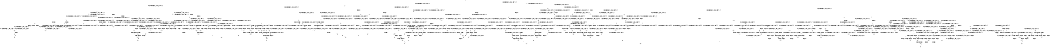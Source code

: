 digraph BCG {
size = "7, 10.5";
center = TRUE;
node [shape = circle];
0 [peripheries = 2];
0 -> 1 [label = "EX !0 !ATOMIC_EXCH_BRANCH (1, +1, TRUE, +0, 3, TRUE) !{0, 1, 2}"];
0 -> 2 [label = "EX !2 !ATOMIC_EXCH_BRANCH (1, +0, TRUE, +0, 1, TRUE) !{0, 1, 2}"];
0 -> 3 [label = "EX !1 !ATOMIC_EXCH_BRANCH (1, +1, TRUE, +1, 1, FALSE) !{0, 1, 2}"];
0 -> 4 [label = "EX !0 !ATOMIC_EXCH_BRANCH (1, +1, TRUE, +0, 3, TRUE) !{0, 1, 2}"];
1 -> 5 [label = "EX !2 !ATOMIC_EXCH_BRANCH (1, +0, TRUE, +0, 1, FALSE) !{0, 1, 2}"];
1 -> 6 [label = "EX !1 !ATOMIC_EXCH_BRANCH (1, +1, TRUE, +1, 1, TRUE) !{0, 1, 2}"];
1 -> 7 [label = "TERMINATE !0"];
2 -> 2 [label = "EX !2 !ATOMIC_EXCH_BRANCH (1, +0, TRUE, +0, 1, TRUE) !{0, 1, 2}"];
2 -> 8 [label = "EX !0 !ATOMIC_EXCH_BRANCH (1, +1, TRUE, +0, 3, TRUE) !{0, 1, 2}"];
2 -> 9 [label = "EX !1 !ATOMIC_EXCH_BRANCH (1, +1, TRUE, +1, 1, FALSE) !{0, 1, 2}"];
2 -> 10 [label = "EX !0 !ATOMIC_EXCH_BRANCH (1, +1, TRUE, +0, 3, TRUE) !{0, 1, 2}"];
3 -> 11 [label = "EX !0 !ATOMIC_EXCH_BRANCH (1, +1, TRUE, +0, 3, FALSE) !{0, 1, 2}"];
3 -> 12 [label = "EX !2 !ATOMIC_EXCH_BRANCH (1, +0, TRUE, +0, 1, FALSE) !{0, 1, 2}"];
3 -> 13 [label = "TERMINATE !1"];
3 -> 14 [label = "EX !0 !ATOMIC_EXCH_BRANCH (1, +1, TRUE, +0, 3, FALSE) !{0, 1, 2}"];
4 -> 15 [label = "EX !1 !ATOMIC_EXCH_BRANCH (1, +1, TRUE, +1, 1, TRUE) !{0, 1, 2}"];
4 -> 16 [label = "EX !2 !ATOMIC_EXCH_BRANCH (1, +0, TRUE, +0, 1, FALSE) !{0, 1, 2}"];
4 -> 17 [label = "EX !1 !ATOMIC_EXCH_BRANCH (1, +1, TRUE, +1, 1, TRUE) !{0, 1, 2}"];
4 -> 18 [label = "TERMINATE !0"];
5 -> 19 [label = "EX !1 !ATOMIC_EXCH_BRANCH (1, +1, TRUE, +1, 1, FALSE) !{0, 1, 2}"];
5 -> 20 [label = "TERMINATE !0"];
5 -> 21 [label = "TERMINATE !2"];
6 -> 6 [label = "EX !1 !ATOMIC_EXCH_BRANCH (1, +1, TRUE, +1, 1, TRUE) !{0, 1, 2}"];
6 -> 22 [label = "EX !2 !ATOMIC_EXCH_BRANCH (1, +0, TRUE, +0, 1, FALSE) !{0, 1, 2}"];
6 -> 23 [label = "TERMINATE !0"];
7 -> 24 [label = "EX !2 !ATOMIC_EXCH_BRANCH (1, +0, TRUE, +0, 1, FALSE) !{1, 2}"];
7 -> 25 [label = "EX !1 !ATOMIC_EXCH_BRANCH (1, +1, TRUE, +1, 1, TRUE) !{1, 2}"];
7 -> 26 [label = "EX !1 !ATOMIC_EXCH_BRANCH (1, +1, TRUE, +1, 1, TRUE) !{1, 2}"];
8 -> 5 [label = "EX !2 !ATOMIC_EXCH_BRANCH (1, +0, TRUE, +0, 1, FALSE) !{0, 1, 2}"];
8 -> 27 [label = "EX !1 !ATOMIC_EXCH_BRANCH (1, +1, TRUE, +1, 1, TRUE) !{0, 1, 2}"];
8 -> 28 [label = "TERMINATE !0"];
9 -> 12 [label = "EX !2 !ATOMIC_EXCH_BRANCH (1, +0, TRUE, +0, 1, FALSE) !{0, 1, 2}"];
9 -> 29 [label = "EX !0 !ATOMIC_EXCH_BRANCH (1, +1, TRUE, +0, 3, FALSE) !{0, 1, 2}"];
9 -> 30 [label = "TERMINATE !1"];
9 -> 31 [label = "EX !0 !ATOMIC_EXCH_BRANCH (1, +1, TRUE, +0, 3, FALSE) !{0, 1, 2}"];
10 -> 32 [label = "EX !1 !ATOMIC_EXCH_BRANCH (1, +1, TRUE, +1, 1, TRUE) !{0, 1, 2}"];
10 -> 16 [label = "EX !2 !ATOMIC_EXCH_BRANCH (1, +0, TRUE, +0, 1, FALSE) !{0, 1, 2}"];
10 -> 33 [label = "EX !1 !ATOMIC_EXCH_BRANCH (1, +1, TRUE, +1, 1, TRUE) !{0, 1, 2}"];
10 -> 34 [label = "TERMINATE !0"];
11 -> 35 [label = "EX !0 !ATOMIC_EXCH_BRANCH (1, +0, FALSE, +1, 1, TRUE) !{0, 1, 2}"];
11 -> 36 [label = "EX !2 !ATOMIC_EXCH_BRANCH (1, +0, TRUE, +0, 1, FALSE) !{0, 1, 2}"];
11 -> 37 [label = "TERMINATE !1"];
11 -> 38 [label = "EX !0 !ATOMIC_EXCH_BRANCH (1, +0, FALSE, +1, 1, TRUE) !{0, 1, 2}"];
12 -> 19 [label = "EX !0 !ATOMIC_EXCH_BRANCH (1, +1, TRUE, +0, 3, TRUE) !{0, 1, 2}"];
12 -> 39 [label = "TERMINATE !2"];
12 -> 40 [label = "TERMINATE !1"];
12 -> 41 [label = "EX !0 !ATOMIC_EXCH_BRANCH (1, +1, TRUE, +0, 3, TRUE) !{0, 1, 2}"];
13 -> 42 [label = "EX !0 !ATOMIC_EXCH_BRANCH (1, +1, TRUE, +0, 3, FALSE) !{0, 2}"];
13 -> 43 [label = "EX !2 !ATOMIC_EXCH_BRANCH (1, +0, TRUE, +0, 1, FALSE) !{0, 2}"];
13 -> 44 [label = "EX !0 !ATOMIC_EXCH_BRANCH (1, +1, TRUE, +0, 3, FALSE) !{0, 2}"];
14 -> 38 [label = "EX !0 !ATOMIC_EXCH_BRANCH (1, +0, FALSE, +1, 1, TRUE) !{0, 1, 2}"];
14 -> 45 [label = "EX !2 !ATOMIC_EXCH_BRANCH (1, +0, TRUE, +0, 1, FALSE) !{0, 1, 2}"];
14 -> 46 [label = "TERMINATE !1"];
15 -> 47 [label = "EX !2 !ATOMIC_EXCH_BRANCH (1, +0, TRUE, +0, 1, FALSE) !{0, 1, 2}"];
15 -> 15 [label = "EX !1 !ATOMIC_EXCH_BRANCH (1, +1, TRUE, +1, 1, TRUE) !{0, 1, 2}"];
15 -> 48 [label = "EX !2 !ATOMIC_EXCH_BRANCH (1, +0, TRUE, +0, 1, FALSE) !{0, 1, 2}"];
15 -> 49 [label = "TERMINATE !0"];
16 -> 50 [label = "EX !1 !ATOMIC_EXCH_BRANCH (1, +1, TRUE, +1, 1, FALSE) !{0, 1, 2}"];
16 -> 41 [label = "EX !1 !ATOMIC_EXCH_BRANCH (1, +1, TRUE, +1, 1, FALSE) !{0, 1, 2}"];
16 -> 51 [label = "TERMINATE !0"];
16 -> 52 [label = "TERMINATE !2"];
17 -> 15 [label = "EX !1 !ATOMIC_EXCH_BRANCH (1, +1, TRUE, +1, 1, TRUE) !{0, 1, 2}"];
17 -> 17 [label = "EX !1 !ATOMIC_EXCH_BRANCH (1, +1, TRUE, +1, 1, TRUE) !{0, 1, 2}"];
17 -> 53 [label = "EX !2 !ATOMIC_EXCH_BRANCH (1, +0, TRUE, +0, 1, FALSE) !{0, 1, 2}"];
17 -> 54 [label = "TERMINATE !0"];
18 -> 55 [label = "EX !2 !ATOMIC_EXCH_BRANCH (1, +0, TRUE, +0, 1, FALSE) !{1, 2}"];
18 -> 56 [label = "EX !1 !ATOMIC_EXCH_BRANCH (1, +1, TRUE, +1, 1, TRUE) !{1, 2}"];
19 -> 57 [label = "TERMINATE !0"];
19 -> 58 [label = "TERMINATE !2"];
19 -> 59 [label = "TERMINATE !1"];
20 -> 60 [label = "EX !1 !ATOMIC_EXCH_BRANCH (1, +1, TRUE, +1, 1, FALSE) !{1, 2}"];
20 -> 61 [label = "TERMINATE !2"];
20 -> 62 [label = "EX !1 !ATOMIC_EXCH_BRANCH (1, +1, TRUE, +1, 1, FALSE) !{1, 2}"];
21 -> 63 [label = "EX !1 !ATOMIC_EXCH_BRANCH (1, +1, TRUE, +1, 1, FALSE) !{0, 1}"];
21 -> 61 [label = "TERMINATE !0"];
22 -> 19 [label = "EX !1 !ATOMIC_EXCH_BRANCH (1, +1, TRUE, +1, 1, FALSE) !{0, 1, 2}"];
22 -> 64 [label = "TERMINATE !0"];
22 -> 65 [label = "TERMINATE !2"];
23 -> 25 [label = "EX !1 !ATOMIC_EXCH_BRANCH (1, +1, TRUE, +1, 1, TRUE) !{1, 2}"];
23 -> 66 [label = "EX !2 !ATOMIC_EXCH_BRANCH (1, +0, TRUE, +0, 1, FALSE) !{1, 2}"];
23 -> 26 [label = "EX !1 !ATOMIC_EXCH_BRANCH (1, +1, TRUE, +1, 1, TRUE) !{1, 2}"];
24 -> 60 [label = "EX !1 !ATOMIC_EXCH_BRANCH (1, +1, TRUE, +1, 1, FALSE) !{1, 2}"];
24 -> 61 [label = "TERMINATE !2"];
24 -> 62 [label = "EX !1 !ATOMIC_EXCH_BRANCH (1, +1, TRUE, +1, 1, FALSE) !{1, 2}"];
25 -> 25 [label = "EX !1 !ATOMIC_EXCH_BRANCH (1, +1, TRUE, +1, 1, TRUE) !{1, 2}"];
25 -> 66 [label = "EX !2 !ATOMIC_EXCH_BRANCH (1, +0, TRUE, +0, 1, FALSE) !{1, 2}"];
25 -> 26 [label = "EX !1 !ATOMIC_EXCH_BRANCH (1, +1, TRUE, +1, 1, TRUE) !{1, 2}"];
26 -> 67 [label = "EX !2 !ATOMIC_EXCH_BRANCH (1, +0, TRUE, +0, 1, FALSE) !{1, 2}"];
26 -> 26 [label = "EX !1 !ATOMIC_EXCH_BRANCH (1, +1, TRUE, +1, 1, TRUE) !{1, 2}"];
26 -> 68 [label = "EX !2 !ATOMIC_EXCH_BRANCH (1, +0, TRUE, +0, 1, FALSE) !{1, 2}"];
27 -> 27 [label = "EX !1 !ATOMIC_EXCH_BRANCH (1, +1, TRUE, +1, 1, TRUE) !{0, 1, 2}"];
27 -> 22 [label = "EX !2 !ATOMIC_EXCH_BRANCH (1, +0, TRUE, +0, 1, FALSE) !{0, 1, 2}"];
27 -> 69 [label = "TERMINATE !0"];
28 -> 24 [label = "EX !2 !ATOMIC_EXCH_BRANCH (1, +0, TRUE, +0, 1, FALSE) !{1, 2}"];
28 -> 70 [label = "EX !1 !ATOMIC_EXCH_BRANCH (1, +1, TRUE, +1, 1, TRUE) !{1, 2}"];
28 -> 71 [label = "EX !1 !ATOMIC_EXCH_BRANCH (1, +1, TRUE, +1, 1, TRUE) !{1, 2}"];
29 -> 72 [label = "EX !0 !ATOMIC_EXCH_BRANCH (1, +0, FALSE, +1, 1, TRUE) !{0, 1, 2}"];
29 -> 36 [label = "EX !2 !ATOMIC_EXCH_BRANCH (1, +0, TRUE, +0, 1, FALSE) !{0, 1, 2}"];
29 -> 73 [label = "TERMINATE !1"];
29 -> 74 [label = "EX !0 !ATOMIC_EXCH_BRANCH (1, +0, FALSE, +1, 1, TRUE) !{0, 1, 2}"];
30 -> 43 [label = "EX !2 !ATOMIC_EXCH_BRANCH (1, +0, TRUE, +0, 1, FALSE) !{0, 2}"];
30 -> 75 [label = "EX !0 !ATOMIC_EXCH_BRANCH (1, +1, TRUE, +0, 3, FALSE) !{0, 2}"];
30 -> 76 [label = "EX !0 !ATOMIC_EXCH_BRANCH (1, +1, TRUE, +0, 3, FALSE) !{0, 2}"];
31 -> 74 [label = "EX !0 !ATOMIC_EXCH_BRANCH (1, +0, FALSE, +1, 1, TRUE) !{0, 1, 2}"];
31 -> 45 [label = "EX !2 !ATOMIC_EXCH_BRANCH (1, +0, TRUE, +0, 1, FALSE) !{0, 1, 2}"];
31 -> 77 [label = "TERMINATE !1"];
32 -> 47 [label = "EX !2 !ATOMIC_EXCH_BRANCH (1, +0, TRUE, +0, 1, FALSE) !{0, 1, 2}"];
32 -> 32 [label = "EX !1 !ATOMIC_EXCH_BRANCH (1, +1, TRUE, +1, 1, TRUE) !{0, 1, 2}"];
32 -> 48 [label = "EX !2 !ATOMIC_EXCH_BRANCH (1, +0, TRUE, +0, 1, FALSE) !{0, 1, 2}"];
32 -> 78 [label = "TERMINATE !0"];
33 -> 32 [label = "EX !1 !ATOMIC_EXCH_BRANCH (1, +1, TRUE, +1, 1, TRUE) !{0, 1, 2}"];
33 -> 33 [label = "EX !1 !ATOMIC_EXCH_BRANCH (1, +1, TRUE, +1, 1, TRUE) !{0, 1, 2}"];
33 -> 53 [label = "EX !2 !ATOMIC_EXCH_BRANCH (1, +0, TRUE, +0, 1, FALSE) !{0, 1, 2}"];
33 -> 79 [label = "TERMINATE !0"];
34 -> 55 [label = "EX !2 !ATOMIC_EXCH_BRANCH (1, +0, TRUE, +0, 1, FALSE) !{1, 2}"];
34 -> 80 [label = "EX !1 !ATOMIC_EXCH_BRANCH (1, +1, TRUE, +1, 1, TRUE) !{1, 2}"];
35 -> 11 [label = "EX !0 !ATOMIC_EXCH_BRANCH (1, +1, TRUE, +0, 3, FALSE) !{0, 1, 2}"];
35 -> 81 [label = "EX !2 !ATOMIC_EXCH_BRANCH (1, +0, TRUE, +0, 1, FALSE) !{0, 1, 2}"];
35 -> 82 [label = "TERMINATE !1"];
35 -> 14 [label = "EX !0 !ATOMIC_EXCH_BRANCH (1, +1, TRUE, +0, 3, FALSE) !{0, 1, 2}"];
36 -> 83 [label = "EX !0 !ATOMIC_EXCH_BRANCH (1, +0, FALSE, +1, 1, FALSE) !{0, 1, 2}"];
36 -> 84 [label = "TERMINATE !2"];
36 -> 85 [label = "TERMINATE !1"];
36 -> 86 [label = "EX !0 !ATOMIC_EXCH_BRANCH (1, +0, FALSE, +1, 1, FALSE) !{0, 1, 2}"];
37 -> 87 [label = "EX !0 !ATOMIC_EXCH_BRANCH (1, +0, FALSE, +1, 1, TRUE) !{0, 2}"];
37 -> 88 [label = "EX !2 !ATOMIC_EXCH_BRANCH (1, +0, TRUE, +0, 1, FALSE) !{0, 2}"];
37 -> 89 [label = "EX !0 !ATOMIC_EXCH_BRANCH (1, +0, FALSE, +1, 1, TRUE) !{0, 2}"];
38 -> 14 [label = "EX !0 !ATOMIC_EXCH_BRANCH (1, +1, TRUE, +0, 3, FALSE) !{0, 1, 2}"];
38 -> 90 [label = "EX !2 !ATOMIC_EXCH_BRANCH (1, +0, TRUE, +0, 1, FALSE) !{0, 1, 2}"];
38 -> 91 [label = "TERMINATE !1"];
39 -> 63 [label = "EX !0 !ATOMIC_EXCH_BRANCH (1, +1, TRUE, +0, 3, TRUE) !{0, 1}"];
39 -> 92 [label = "TERMINATE !1"];
39 -> 93 [label = "EX !0 !ATOMIC_EXCH_BRANCH (1, +1, TRUE, +0, 3, TRUE) !{0, 1}"];
40 -> 94 [label = "EX !0 !ATOMIC_EXCH_BRANCH (1, +1, TRUE, +0, 3, TRUE) !{0, 2}"];
40 -> 92 [label = "TERMINATE !2"];
40 -> 95 [label = "EX !0 !ATOMIC_EXCH_BRANCH (1, +1, TRUE, +0, 3, TRUE) !{0, 2}"];
41 -> 96 [label = "TERMINATE !0"];
41 -> 97 [label = "TERMINATE !2"];
41 -> 98 [label = "TERMINATE !1"];
42 -> 87 [label = "EX !0 !ATOMIC_EXCH_BRANCH (1, +0, FALSE, +1, 1, TRUE) !{0, 2}"];
42 -> 88 [label = "EX !2 !ATOMIC_EXCH_BRANCH (1, +0, TRUE, +0, 1, FALSE) !{0, 2}"];
42 -> 89 [label = "EX !0 !ATOMIC_EXCH_BRANCH (1, +0, FALSE, +1, 1, TRUE) !{0, 2}"];
43 -> 94 [label = "EX !0 !ATOMIC_EXCH_BRANCH (1, +1, TRUE, +0, 3, TRUE) !{0, 2}"];
43 -> 92 [label = "TERMINATE !2"];
43 -> 95 [label = "EX !0 !ATOMIC_EXCH_BRANCH (1, +1, TRUE, +0, 3, TRUE) !{0, 2}"];
44 -> 99 [label = "EX !2 !ATOMIC_EXCH_BRANCH (1, +0, TRUE, +0, 1, FALSE) !{0, 2}"];
44 -> 89 [label = "EX !0 !ATOMIC_EXCH_BRANCH (1, +0, FALSE, +1, 1, TRUE) !{0, 2}"];
44 -> 100 [label = "EX !2 !ATOMIC_EXCH_BRANCH (1, +0, TRUE, +0, 1, FALSE) !{0, 2}"];
45 -> 86 [label = "EX !0 !ATOMIC_EXCH_BRANCH (1, +0, FALSE, +1, 1, FALSE) !{0, 1, 2}"];
45 -> 101 [label = "TERMINATE !2"];
45 -> 102 [label = "TERMINATE !1"];
46 -> 103 [label = "EX !0 !ATOMIC_EXCH_BRANCH (1, +0, FALSE, +1, 1, TRUE) !{0, 2}"];
46 -> 104 [label = "EX !2 !ATOMIC_EXCH_BRANCH (1, +0, TRUE, +0, 1, FALSE) !{0, 2}"];
47 -> 105 [label = "EX !1 !ATOMIC_EXCH_BRANCH (1, +1, TRUE, +1, 1, FALSE) !{0, 1, 2}"];
47 -> 106 [label = "TERMINATE !0"];
47 -> 107 [label = "TERMINATE !2"];
48 -> 50 [label = "EX !1 !ATOMIC_EXCH_BRANCH (1, +1, TRUE, +1, 1, FALSE) !{0, 1, 2}"];
48 -> 108 [label = "TERMINATE !0"];
48 -> 109 [label = "TERMINATE !2"];
49 -> 110 [label = "EX !1 !ATOMIC_EXCH_BRANCH (1, +1, TRUE, +1, 1, TRUE) !{1, 2}"];
49 -> 111 [label = "EX !2 !ATOMIC_EXCH_BRANCH (1, +0, TRUE, +0, 1, FALSE) !{1, 2}"];
50 -> 112 [label = "TERMINATE !0"];
50 -> 113 [label = "TERMINATE !2"];
50 -> 114 [label = "TERMINATE !1"];
51 -> 115 [label = "EX !1 !ATOMIC_EXCH_BRANCH (1, +1, TRUE, +1, 1, FALSE) !{1, 2}"];
51 -> 116 [label = "TERMINATE !2"];
52 -> 117 [label = "EX !1 !ATOMIC_EXCH_BRANCH (1, +1, TRUE, +1, 1, FALSE) !{0, 1}"];
52 -> 116 [label = "TERMINATE !0"];
53 -> 50 [label = "EX !1 !ATOMIC_EXCH_BRANCH (1, +1, TRUE, +1, 1, FALSE) !{0, 1, 2}"];
53 -> 41 [label = "EX !1 !ATOMIC_EXCH_BRANCH (1, +1, TRUE, +1, 1, FALSE) !{0, 1, 2}"];
53 -> 118 [label = "TERMINATE !0"];
53 -> 119 [label = "TERMINATE !2"];
54 -> 56 [label = "EX !1 !ATOMIC_EXCH_BRANCH (1, +1, TRUE, +1, 1, TRUE) !{1, 2}"];
54 -> 120 [label = "EX !2 !ATOMIC_EXCH_BRANCH (1, +0, TRUE, +0, 1, FALSE) !{1, 2}"];
55 -> 115 [label = "EX !1 !ATOMIC_EXCH_BRANCH (1, +1, TRUE, +1, 1, FALSE) !{1, 2}"];
55 -> 116 [label = "TERMINATE !2"];
56 -> 56 [label = "EX !1 !ATOMIC_EXCH_BRANCH (1, +1, TRUE, +1, 1, TRUE) !{1, 2}"];
56 -> 120 [label = "EX !2 !ATOMIC_EXCH_BRANCH (1, +0, TRUE, +0, 1, FALSE) !{1, 2}"];
57 -> 121 [label = "TERMINATE !2"];
57 -> 122 [label = "TERMINATE !1"];
58 -> 121 [label = "TERMINATE !0"];
58 -> 123 [label = "TERMINATE !1"];
59 -> 122 [label = "TERMINATE !0"];
59 -> 123 [label = "TERMINATE !2"];
60 -> 121 [label = "TERMINATE !2"];
60 -> 122 [label = "TERMINATE !1"];
61 -> 124 [label = "EX !1 !ATOMIC_EXCH_BRANCH (1, +1, TRUE, +1, 1, FALSE) !{1}"];
61 -> 125 [label = "EX !1 !ATOMIC_EXCH_BRANCH (1, +1, TRUE, +1, 1, FALSE) !{1}"];
62 -> 126 [label = "TERMINATE !2"];
62 -> 127 [label = "TERMINATE !1"];
63 -> 121 [label = "TERMINATE !0"];
63 -> 123 [label = "TERMINATE !1"];
64 -> 60 [label = "EX !1 !ATOMIC_EXCH_BRANCH (1, +1, TRUE, +1, 1, FALSE) !{1, 2}"];
64 -> 128 [label = "TERMINATE !2"];
64 -> 62 [label = "EX !1 !ATOMIC_EXCH_BRANCH (1, +1, TRUE, +1, 1, FALSE) !{1, 2}"];
65 -> 63 [label = "EX !1 !ATOMIC_EXCH_BRANCH (1, +1, TRUE, +1, 1, FALSE) !{0, 1}"];
65 -> 128 [label = "TERMINATE !0"];
66 -> 60 [label = "EX !1 !ATOMIC_EXCH_BRANCH (1, +1, TRUE, +1, 1, FALSE) !{1, 2}"];
66 -> 128 [label = "TERMINATE !2"];
66 -> 62 [label = "EX !1 !ATOMIC_EXCH_BRANCH (1, +1, TRUE, +1, 1, FALSE) !{1, 2}"];
67 -> 129 [label = "EX !1 !ATOMIC_EXCH_BRANCH (1, +1, TRUE, +1, 1, FALSE) !{1, 2}"];
67 -> 130 [label = "TERMINATE !2"];
67 -> 62 [label = "EX !1 !ATOMIC_EXCH_BRANCH (1, +1, TRUE, +1, 1, FALSE) !{1, 2}"];
68 -> 62 [label = "EX !1 !ATOMIC_EXCH_BRANCH (1, +1, TRUE, +1, 1, FALSE) !{1, 2}"];
68 -> 131 [label = "TERMINATE !2"];
69 -> 70 [label = "EX !1 !ATOMIC_EXCH_BRANCH (1, +1, TRUE, +1, 1, TRUE) !{1, 2}"];
69 -> 66 [label = "EX !2 !ATOMIC_EXCH_BRANCH (1, +0, TRUE, +0, 1, FALSE) !{1, 2}"];
69 -> 71 [label = "EX !1 !ATOMIC_EXCH_BRANCH (1, +1, TRUE, +1, 1, TRUE) !{1, 2}"];
70 -> 70 [label = "EX !1 !ATOMIC_EXCH_BRANCH (1, +1, TRUE, +1, 1, TRUE) !{1, 2}"];
70 -> 66 [label = "EX !2 !ATOMIC_EXCH_BRANCH (1, +0, TRUE, +0, 1, FALSE) !{1, 2}"];
70 -> 71 [label = "EX !1 !ATOMIC_EXCH_BRANCH (1, +1, TRUE, +1, 1, TRUE) !{1, 2}"];
71 -> 67 [label = "EX !2 !ATOMIC_EXCH_BRANCH (1, +0, TRUE, +0, 1, FALSE) !{1, 2}"];
71 -> 71 [label = "EX !1 !ATOMIC_EXCH_BRANCH (1, +1, TRUE, +1, 1, TRUE) !{1, 2}"];
71 -> 68 [label = "EX !2 !ATOMIC_EXCH_BRANCH (1, +0, TRUE, +0, 1, FALSE) !{1, 2}"];
72 -> 29 [label = "EX !0 !ATOMIC_EXCH_BRANCH (1, +1, TRUE, +0, 3, FALSE) !{0, 1, 2}"];
72 -> 81 [label = "EX !2 !ATOMIC_EXCH_BRANCH (1, +0, TRUE, +0, 1, FALSE) !{0, 1, 2}"];
72 -> 132 [label = "TERMINATE !1"];
72 -> 31 [label = "EX !0 !ATOMIC_EXCH_BRANCH (1, +1, TRUE, +0, 3, FALSE) !{0, 1, 2}"];
73 -> 133 [label = "EX !0 !ATOMIC_EXCH_BRANCH (1, +0, FALSE, +1, 1, TRUE) !{0, 2}"];
73 -> 88 [label = "EX !2 !ATOMIC_EXCH_BRANCH (1, +0, TRUE, +0, 1, FALSE) !{0, 2}"];
73 -> 134 [label = "EX !0 !ATOMIC_EXCH_BRANCH (1, +0, FALSE, +1, 1, TRUE) !{0, 2}"];
74 -> 31 [label = "EX !0 !ATOMIC_EXCH_BRANCH (1, +1, TRUE, +0, 3, FALSE) !{0, 1, 2}"];
74 -> 90 [label = "EX !2 !ATOMIC_EXCH_BRANCH (1, +0, TRUE, +0, 1, FALSE) !{0, 1, 2}"];
74 -> 135 [label = "TERMINATE !1"];
75 -> 133 [label = "EX !0 !ATOMIC_EXCH_BRANCH (1, +0, FALSE, +1, 1, TRUE) !{0, 2}"];
75 -> 88 [label = "EX !2 !ATOMIC_EXCH_BRANCH (1, +0, TRUE, +0, 1, FALSE) !{0, 2}"];
75 -> 134 [label = "EX !0 !ATOMIC_EXCH_BRANCH (1, +0, FALSE, +1, 1, TRUE) !{0, 2}"];
76 -> 99 [label = "EX !2 !ATOMIC_EXCH_BRANCH (1, +0, TRUE, +0, 1, FALSE) !{0, 2}"];
76 -> 134 [label = "EX !0 !ATOMIC_EXCH_BRANCH (1, +0, FALSE, +1, 1, TRUE) !{0, 2}"];
76 -> 100 [label = "EX !2 !ATOMIC_EXCH_BRANCH (1, +0, TRUE, +0, 1, FALSE) !{0, 2}"];
77 -> 136 [label = "EX !0 !ATOMIC_EXCH_BRANCH (1, +0, FALSE, +1, 1, TRUE) !{0, 2}"];
77 -> 104 [label = "EX !2 !ATOMIC_EXCH_BRANCH (1, +0, TRUE, +0, 1, FALSE) !{0, 2}"];
78 -> 137 [label = "EX !1 !ATOMIC_EXCH_BRANCH (1, +1, TRUE, +1, 1, TRUE) !{1, 2}"];
78 -> 111 [label = "EX !2 !ATOMIC_EXCH_BRANCH (1, +0, TRUE, +0, 1, FALSE) !{1, 2}"];
79 -> 80 [label = "EX !1 !ATOMIC_EXCH_BRANCH (1, +1, TRUE, +1, 1, TRUE) !{1, 2}"];
79 -> 120 [label = "EX !2 !ATOMIC_EXCH_BRANCH (1, +0, TRUE, +0, 1, FALSE) !{1, 2}"];
80 -> 80 [label = "EX !1 !ATOMIC_EXCH_BRANCH (1, +1, TRUE, +1, 1, TRUE) !{1, 2}"];
80 -> 120 [label = "EX !2 !ATOMIC_EXCH_BRANCH (1, +0, TRUE, +0, 1, FALSE) !{1, 2}"];
81 -> 19 [label = "EX !0 !ATOMIC_EXCH_BRANCH (1, +1, TRUE, +0, 3, TRUE) !{0, 1, 2}"];
81 -> 138 [label = "TERMINATE !2"];
81 -> 139 [label = "TERMINATE !1"];
81 -> 41 [label = "EX !0 !ATOMIC_EXCH_BRANCH (1, +1, TRUE, +0, 3, TRUE) !{0, 1, 2}"];
82 -> 42 [label = "EX !0 !ATOMIC_EXCH_BRANCH (1, +1, TRUE, +0, 3, FALSE) !{0, 2}"];
82 -> 140 [label = "EX !2 !ATOMIC_EXCH_BRANCH (1, +0, TRUE, +0, 1, FALSE) !{0, 2}"];
82 -> 44 [label = "EX !0 !ATOMIC_EXCH_BRANCH (1, +1, TRUE, +0, 3, FALSE) !{0, 2}"];
83 -> 141 [label = "TERMINATE !0"];
83 -> 142 [label = "TERMINATE !2"];
83 -> 143 [label = "TERMINATE !1"];
84 -> 144 [label = "EX !0 !ATOMIC_EXCH_BRANCH (1, +0, FALSE, +1, 1, FALSE) !{0, 1}"];
84 -> 145 [label = "TERMINATE !1"];
84 -> 146 [label = "EX !0 !ATOMIC_EXCH_BRANCH (1, +0, FALSE, +1, 1, FALSE) !{0, 1}"];
85 -> 147 [label = "EX !0 !ATOMIC_EXCH_BRANCH (1, +0, FALSE, +1, 1, FALSE) !{0, 2}"];
85 -> 145 [label = "TERMINATE !2"];
85 -> 148 [label = "EX !0 !ATOMIC_EXCH_BRANCH (1, +0, FALSE, +1, 1, FALSE) !{0, 2}"];
86 -> 149 [label = "TERMINATE !0"];
86 -> 150 [label = "TERMINATE !2"];
86 -> 151 [label = "TERMINATE !1"];
87 -> 42 [label = "EX !0 !ATOMIC_EXCH_BRANCH (1, +1, TRUE, +0, 3, FALSE) !{0, 2}"];
87 -> 140 [label = "EX !2 !ATOMIC_EXCH_BRANCH (1, +0, TRUE, +0, 1, FALSE) !{0, 2}"];
87 -> 44 [label = "EX !0 !ATOMIC_EXCH_BRANCH (1, +1, TRUE, +0, 3, FALSE) !{0, 2}"];
88 -> 147 [label = "EX !0 !ATOMIC_EXCH_BRANCH (1, +0, FALSE, +1, 1, FALSE) !{0, 2}"];
88 -> 145 [label = "TERMINATE !2"];
88 -> 148 [label = "EX !0 !ATOMIC_EXCH_BRANCH (1, +0, FALSE, +1, 1, FALSE) !{0, 2}"];
89 -> 152 [label = "EX !2 !ATOMIC_EXCH_BRANCH (1, +0, TRUE, +0, 1, FALSE) !{0, 2}"];
89 -> 44 [label = "EX !0 !ATOMIC_EXCH_BRANCH (1, +1, TRUE, +0, 3, FALSE) !{0, 2}"];
89 -> 153 [label = "EX !2 !ATOMIC_EXCH_BRANCH (1, +0, TRUE, +0, 1, FALSE) !{0, 2}"];
90 -> 41 [label = "EX !0 !ATOMIC_EXCH_BRANCH (1, +1, TRUE, +0, 3, TRUE) !{0, 1, 2}"];
90 -> 154 [label = "TERMINATE !2"];
90 -> 155 [label = "TERMINATE !1"];
91 -> 156 [label = "EX !0 !ATOMIC_EXCH_BRANCH (1, +1, TRUE, +0, 3, FALSE) !{0, 2}"];
91 -> 157 [label = "EX !2 !ATOMIC_EXCH_BRANCH (1, +0, TRUE, +0, 1, FALSE) !{0, 2}"];
92 -> 158 [label = "EX !0 !ATOMIC_EXCH_BRANCH (1, +1, TRUE, +0, 3, TRUE) !{0}"];
92 -> 159 [label = "EX !0 !ATOMIC_EXCH_BRANCH (1, +1, TRUE, +0, 3, TRUE) !{0}"];
93 -> 160 [label = "TERMINATE !0"];
93 -> 161 [label = "TERMINATE !1"];
94 -> 122 [label = "TERMINATE !0"];
94 -> 123 [label = "TERMINATE !2"];
95 -> 162 [label = "TERMINATE !0"];
95 -> 163 [label = "TERMINATE !2"];
96 -> 164 [label = "TERMINATE !2"];
96 -> 165 [label = "TERMINATE !1"];
97 -> 164 [label = "TERMINATE !0"];
97 -> 166 [label = "TERMINATE !1"];
98 -> 165 [label = "TERMINATE !0"];
98 -> 166 [label = "TERMINATE !2"];
99 -> 167 [label = "EX !0 !ATOMIC_EXCH_BRANCH (1, +0, FALSE, +1, 1, FALSE) !{0, 2}"];
99 -> 168 [label = "TERMINATE !2"];
99 -> 148 [label = "EX !0 !ATOMIC_EXCH_BRANCH (1, +0, FALSE, +1, 1, FALSE) !{0, 2}"];
100 -> 148 [label = "EX !0 !ATOMIC_EXCH_BRANCH (1, +0, FALSE, +1, 1, FALSE) !{0, 2}"];
100 -> 169 [label = "TERMINATE !2"];
101 -> 170 [label = "EX !0 !ATOMIC_EXCH_BRANCH (1, +0, FALSE, +1, 1, FALSE) !{0, 1}"];
101 -> 171 [label = "TERMINATE !1"];
102 -> 172 [label = "EX !0 !ATOMIC_EXCH_BRANCH (1, +0, FALSE, +1, 1, FALSE) !{0, 2}"];
102 -> 171 [label = "TERMINATE !2"];
103 -> 156 [label = "EX !0 !ATOMIC_EXCH_BRANCH (1, +1, TRUE, +0, 3, FALSE) !{0, 2}"];
103 -> 157 [label = "EX !2 !ATOMIC_EXCH_BRANCH (1, +0, TRUE, +0, 1, FALSE) !{0, 2}"];
104 -> 172 [label = "EX !0 !ATOMIC_EXCH_BRANCH (1, +0, FALSE, +1, 1, FALSE) !{0, 2}"];
104 -> 171 [label = "TERMINATE !2"];
105 -> 173 [label = "TERMINATE !0"];
105 -> 174 [label = "TERMINATE !2"];
105 -> 175 [label = "TERMINATE !1"];
106 -> 176 [label = "EX !1 !ATOMIC_EXCH_BRANCH (1, +1, TRUE, +1, 1, FALSE) !{1, 2}"];
106 -> 177 [label = "TERMINATE !2"];
107 -> 178 [label = "EX !1 !ATOMIC_EXCH_BRANCH (1, +1, TRUE, +1, 1, FALSE) !{0, 1}"];
107 -> 177 [label = "TERMINATE !0"];
108 -> 179 [label = "EX !1 !ATOMIC_EXCH_BRANCH (1, +1, TRUE, +1, 1, FALSE) !{1, 2}"];
108 -> 180 [label = "TERMINATE !2"];
109 -> 181 [label = "EX !1 !ATOMIC_EXCH_BRANCH (1, +1, TRUE, +1, 1, FALSE) !{0, 1}"];
109 -> 180 [label = "TERMINATE !0"];
110 -> 110 [label = "EX !1 !ATOMIC_EXCH_BRANCH (1, +1, TRUE, +1, 1, TRUE) !{1, 2}"];
110 -> 111 [label = "EX !2 !ATOMIC_EXCH_BRANCH (1, +0, TRUE, +0, 1, FALSE) !{1, 2}"];
111 -> 179 [label = "EX !1 !ATOMIC_EXCH_BRANCH (1, +1, TRUE, +1, 1, FALSE) !{1, 2}"];
111 -> 180 [label = "TERMINATE !2"];
112 -> 182 [label = "TERMINATE !2"];
112 -> 183 [label = "TERMINATE !1"];
113 -> 182 [label = "TERMINATE !0"];
113 -> 184 [label = "TERMINATE !1"];
114 -> 183 [label = "TERMINATE !0"];
114 -> 184 [label = "TERMINATE !2"];
115 -> 164 [label = "TERMINATE !2"];
115 -> 165 [label = "TERMINATE !1"];
116 -> 185 [label = "EX !1 !ATOMIC_EXCH_BRANCH (1, +1, TRUE, +1, 1, FALSE) !{1}"];
117 -> 164 [label = "TERMINATE !0"];
117 -> 166 [label = "TERMINATE !1"];
118 -> 115 [label = "EX !1 !ATOMIC_EXCH_BRANCH (1, +1, TRUE, +1, 1, FALSE) !{1, 2}"];
118 -> 186 [label = "TERMINATE !2"];
119 -> 117 [label = "EX !1 !ATOMIC_EXCH_BRANCH (1, +1, TRUE, +1, 1, FALSE) !{0, 1}"];
119 -> 186 [label = "TERMINATE !0"];
120 -> 115 [label = "EX !1 !ATOMIC_EXCH_BRANCH (1, +1, TRUE, +1, 1, FALSE) !{1, 2}"];
120 -> 186 [label = "TERMINATE !2"];
121 -> 187 [label = "TERMINATE !1"];
122 -> 187 [label = "TERMINATE !2"];
123 -> 187 [label = "TERMINATE !0"];
124 -> 187 [label = "TERMINATE !1"];
125 -> 188 [label = "TERMINATE !1"];
126 -> 189 [label = "TERMINATE !1"];
127 -> 189 [label = "TERMINATE !2"];
128 -> 124 [label = "EX !1 !ATOMIC_EXCH_BRANCH (1, +1, TRUE, +1, 1, FALSE) !{1}"];
128 -> 125 [label = "EX !1 !ATOMIC_EXCH_BRANCH (1, +1, TRUE, +1, 1, FALSE) !{1}"];
129 -> 190 [label = "TERMINATE !2"];
129 -> 191 [label = "TERMINATE !1"];
130 -> 192 [label = "EX !1 !ATOMIC_EXCH_BRANCH (1, +1, TRUE, +1, 1, FALSE) !{1}"];
131 -> 193 [label = "EX !1 !ATOMIC_EXCH_BRANCH (1, +1, TRUE, +1, 1, FALSE) !{1}"];
132 -> 75 [label = "EX !0 !ATOMIC_EXCH_BRANCH (1, +1, TRUE, +0, 3, FALSE) !{0, 2}"];
132 -> 140 [label = "EX !2 !ATOMIC_EXCH_BRANCH (1, +0, TRUE, +0, 1, FALSE) !{0, 2}"];
132 -> 76 [label = "EX !0 !ATOMIC_EXCH_BRANCH (1, +1, TRUE, +0, 3, FALSE) !{0, 2}"];
133 -> 75 [label = "EX !0 !ATOMIC_EXCH_BRANCH (1, +1, TRUE, +0, 3, FALSE) !{0, 2}"];
133 -> 140 [label = "EX !2 !ATOMIC_EXCH_BRANCH (1, +0, TRUE, +0, 1, FALSE) !{0, 2}"];
133 -> 76 [label = "EX !0 !ATOMIC_EXCH_BRANCH (1, +1, TRUE, +0, 3, FALSE) !{0, 2}"];
134 -> 152 [label = "EX !2 !ATOMIC_EXCH_BRANCH (1, +0, TRUE, +0, 1, FALSE) !{0, 2}"];
134 -> 76 [label = "EX !0 !ATOMIC_EXCH_BRANCH (1, +1, TRUE, +0, 3, FALSE) !{0, 2}"];
134 -> 153 [label = "EX !2 !ATOMIC_EXCH_BRANCH (1, +0, TRUE, +0, 1, FALSE) !{0, 2}"];
135 -> 194 [label = "EX !0 !ATOMIC_EXCH_BRANCH (1, +1, TRUE, +0, 3, FALSE) !{0, 2}"];
135 -> 157 [label = "EX !2 !ATOMIC_EXCH_BRANCH (1, +0, TRUE, +0, 1, FALSE) !{0, 2}"];
136 -> 194 [label = "EX !0 !ATOMIC_EXCH_BRANCH (1, +1, TRUE, +0, 3, FALSE) !{0, 2}"];
136 -> 157 [label = "EX !2 !ATOMIC_EXCH_BRANCH (1, +0, TRUE, +0, 1, FALSE) !{0, 2}"];
137 -> 137 [label = "EX !1 !ATOMIC_EXCH_BRANCH (1, +1, TRUE, +1, 1, TRUE) !{1, 2}"];
137 -> 111 [label = "EX !2 !ATOMIC_EXCH_BRANCH (1, +0, TRUE, +0, 1, FALSE) !{1, 2}"];
138 -> 63 [label = "EX !0 !ATOMIC_EXCH_BRANCH (1, +1, TRUE, +0, 3, TRUE) !{0, 1}"];
138 -> 195 [label = "TERMINATE !1"];
138 -> 93 [label = "EX !0 !ATOMIC_EXCH_BRANCH (1, +1, TRUE, +0, 3, TRUE) !{0, 1}"];
139 -> 94 [label = "EX !0 !ATOMIC_EXCH_BRANCH (1, +1, TRUE, +0, 3, TRUE) !{0, 2}"];
139 -> 195 [label = "TERMINATE !2"];
139 -> 95 [label = "EX !0 !ATOMIC_EXCH_BRANCH (1, +1, TRUE, +0, 3, TRUE) !{0, 2}"];
140 -> 94 [label = "EX !0 !ATOMIC_EXCH_BRANCH (1, +1, TRUE, +0, 3, TRUE) !{0, 2}"];
140 -> 195 [label = "TERMINATE !2"];
140 -> 95 [label = "EX !0 !ATOMIC_EXCH_BRANCH (1, +1, TRUE, +0, 3, TRUE) !{0, 2}"];
141 -> 196 [label = "TERMINATE !2"];
141 -> 197 [label = "TERMINATE !1"];
142 -> 196 [label = "TERMINATE !0"];
142 -> 198 [label = "TERMINATE !1"];
143 -> 197 [label = "TERMINATE !0"];
143 -> 198 [label = "TERMINATE !2"];
144 -> 196 [label = "TERMINATE !0"];
144 -> 198 [label = "TERMINATE !1"];
145 -> 199 [label = "EX !0 !ATOMIC_EXCH_BRANCH (1, +0, FALSE, +1, 1, FALSE) !{0}"];
145 -> 200 [label = "EX !0 !ATOMIC_EXCH_BRANCH (1, +0, FALSE, +1, 1, FALSE) !{0}"];
146 -> 201 [label = "TERMINATE !0"];
146 -> 202 [label = "TERMINATE !1"];
147 -> 197 [label = "TERMINATE !0"];
147 -> 198 [label = "TERMINATE !2"];
148 -> 203 [label = "TERMINATE !0"];
148 -> 204 [label = "TERMINATE !2"];
149 -> 205 [label = "TERMINATE !2"];
149 -> 206 [label = "TERMINATE !1"];
150 -> 205 [label = "TERMINATE !0"];
150 -> 207 [label = "TERMINATE !1"];
151 -> 206 [label = "TERMINATE !0"];
151 -> 207 [label = "TERMINATE !2"];
152 -> 208 [label = "EX !0 !ATOMIC_EXCH_BRANCH (1, +1, TRUE, +0, 3, TRUE) !{0, 2}"];
152 -> 209 [label = "TERMINATE !2"];
152 -> 95 [label = "EX !0 !ATOMIC_EXCH_BRANCH (1, +1, TRUE, +0, 3, TRUE) !{0, 2}"];
153 -> 95 [label = "EX !0 !ATOMIC_EXCH_BRANCH (1, +1, TRUE, +0, 3, TRUE) !{0, 2}"];
153 -> 210 [label = "TERMINATE !2"];
154 -> 117 [label = "EX !0 !ATOMIC_EXCH_BRANCH (1, +1, TRUE, +0, 3, TRUE) !{0, 1}"];
154 -> 211 [label = "TERMINATE !1"];
155 -> 212 [label = "EX !0 !ATOMIC_EXCH_BRANCH (1, +1, TRUE, +0, 3, TRUE) !{0, 2}"];
155 -> 211 [label = "TERMINATE !2"];
156 -> 103 [label = "EX !0 !ATOMIC_EXCH_BRANCH (1, +0, FALSE, +1, 1, TRUE) !{0, 2}"];
156 -> 104 [label = "EX !2 !ATOMIC_EXCH_BRANCH (1, +0, TRUE, +0, 1, FALSE) !{0, 2}"];
157 -> 212 [label = "EX !0 !ATOMIC_EXCH_BRANCH (1, +1, TRUE, +0, 3, TRUE) !{0, 2}"];
157 -> 211 [label = "TERMINATE !2"];
158 -> 187 [label = "TERMINATE !0"];
159 -> 213 [label = "TERMINATE !0"];
160 -> 214 [label = "TERMINATE !1"];
161 -> 214 [label = "TERMINATE !0"];
162 -> 215 [label = "TERMINATE !2"];
163 -> 215 [label = "TERMINATE !0"];
164 -> 216 [label = "TERMINATE !1"];
165 -> 216 [label = "TERMINATE !2"];
166 -> 216 [label = "TERMINATE !0"];
167 -> 217 [label = "TERMINATE !0"];
167 -> 218 [label = "TERMINATE !2"];
168 -> 219 [label = "EX !0 !ATOMIC_EXCH_BRANCH (1, +0, FALSE, +1, 1, FALSE) !{0}"];
169 -> 220 [label = "EX !0 !ATOMIC_EXCH_BRANCH (1, +0, FALSE, +1, 1, FALSE) !{0}"];
170 -> 205 [label = "TERMINATE !0"];
170 -> 207 [label = "TERMINATE !1"];
171 -> 221 [label = "EX !0 !ATOMIC_EXCH_BRANCH (1, +0, FALSE, +1, 1, FALSE) !{0}"];
172 -> 206 [label = "TERMINATE !0"];
172 -> 207 [label = "TERMINATE !2"];
173 -> 222 [label = "TERMINATE !2"];
173 -> 223 [label = "TERMINATE !1"];
174 -> 222 [label = "TERMINATE !0"];
174 -> 224 [label = "TERMINATE !1"];
175 -> 223 [label = "TERMINATE !0"];
175 -> 224 [label = "TERMINATE !2"];
176 -> 222 [label = "TERMINATE !2"];
176 -> 223 [label = "TERMINATE !1"];
177 -> 225 [label = "EX !1 !ATOMIC_EXCH_BRANCH (1, +1, TRUE, +1, 1, FALSE) !{1}"];
178 -> 222 [label = "TERMINATE !0"];
178 -> 224 [label = "TERMINATE !1"];
179 -> 182 [label = "TERMINATE !2"];
179 -> 183 [label = "TERMINATE !1"];
180 -> 226 [label = "EX !1 !ATOMIC_EXCH_BRANCH (1, +1, TRUE, +1, 1, FALSE) !{1}"];
181 -> 182 [label = "TERMINATE !0"];
181 -> 184 [label = "TERMINATE !1"];
182 -> 227 [label = "TERMINATE !1"];
183 -> 227 [label = "TERMINATE !2"];
184 -> 227 [label = "TERMINATE !0"];
185 -> 216 [label = "TERMINATE !1"];
186 -> 185 [label = "EX !1 !ATOMIC_EXCH_BRANCH (1, +1, TRUE, +1, 1, FALSE) !{1}"];
187 -> 228 [label = "exit"];
188 -> 229 [label = "exit"];
189 -> 230 [label = "exit"];
190 -> 231 [label = "TERMINATE !1"];
191 -> 231 [label = "TERMINATE !2"];
192 -> 231 [label = "TERMINATE !1"];
193 -> 189 [label = "TERMINATE !1"];
194 -> 136 [label = "EX !0 !ATOMIC_EXCH_BRANCH (1, +0, FALSE, +1, 1, TRUE) !{0, 2}"];
194 -> 104 [label = "EX !2 !ATOMIC_EXCH_BRANCH (1, +0, TRUE, +0, 1, FALSE) !{0, 2}"];
195 -> 158 [label = "EX !0 !ATOMIC_EXCH_BRANCH (1, +1, TRUE, +0, 3, TRUE) !{0}"];
195 -> 159 [label = "EX !0 !ATOMIC_EXCH_BRANCH (1, +1, TRUE, +0, 3, TRUE) !{0}"];
196 -> 232 [label = "TERMINATE !1"];
197 -> 232 [label = "TERMINATE !2"];
198 -> 232 [label = "TERMINATE !0"];
199 -> 232 [label = "TERMINATE !0"];
200 -> 233 [label = "TERMINATE !0"];
201 -> 234 [label = "TERMINATE !1"];
202 -> 234 [label = "TERMINATE !0"];
203 -> 235 [label = "TERMINATE !2"];
204 -> 235 [label = "TERMINATE !0"];
205 -> 236 [label = "TERMINATE !1"];
206 -> 236 [label = "TERMINATE !2"];
207 -> 236 [label = "TERMINATE !0"];
208 -> 237 [label = "TERMINATE !0"];
208 -> 238 [label = "TERMINATE !2"];
209 -> 239 [label = "EX !0 !ATOMIC_EXCH_BRANCH (1, +1, TRUE, +0, 3, TRUE) !{0}"];
210 -> 240 [label = "EX !0 !ATOMIC_EXCH_BRANCH (1, +1, TRUE, +0, 3, TRUE) !{0}"];
211 -> 241 [label = "EX !0 !ATOMIC_EXCH_BRANCH (1, +1, TRUE, +0, 3, TRUE) !{0}"];
212 -> 165 [label = "TERMINATE !0"];
212 -> 166 [label = "TERMINATE !2"];
213 -> 242 [label = "exit"];
214 -> 243 [label = "exit"];
215 -> 244 [label = "exit"];
216 -> 245 [label = "exit"];
217 -> 246 [label = "TERMINATE !2"];
218 -> 246 [label = "TERMINATE !0"];
219 -> 246 [label = "TERMINATE !0"];
220 -> 235 [label = "TERMINATE !0"];
221 -> 236 [label = "TERMINATE !0"];
222 -> 247 [label = "TERMINATE !1"];
223 -> 247 [label = "TERMINATE !2"];
224 -> 247 [label = "TERMINATE !0"];
225 -> 247 [label = "TERMINATE !1"];
226 -> 227 [label = "TERMINATE !1"];
227 -> 248 [label = "exit"];
231 -> 249 [label = "exit"];
232 -> 228 [label = "exit"];
233 -> 242 [label = "exit"];
234 -> 243 [label = "exit"];
235 -> 244 [label = "exit"];
236 -> 245 [label = "exit"];
237 -> 250 [label = "TERMINATE !2"];
238 -> 250 [label = "TERMINATE !0"];
239 -> 250 [label = "TERMINATE !0"];
240 -> 215 [label = "TERMINATE !0"];
241 -> 216 [label = "TERMINATE !0"];
246 -> 251 [label = "exit"];
247 -> 252 [label = "exit"];
250 -> 251 [label = "exit"];
}
